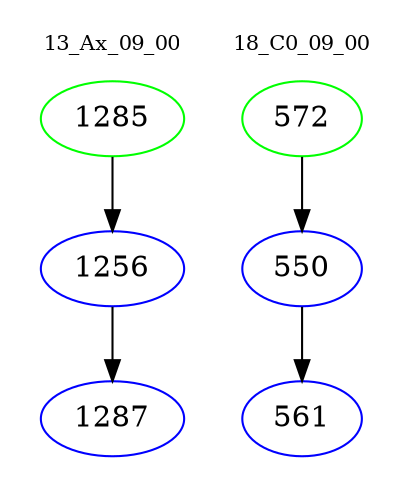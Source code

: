 digraph{
subgraph cluster_0 {
color = white
label = "13_Ax_09_00";
fontsize=10;
T0_1285 [label="1285", color="green"]
T0_1285 -> T0_1256 [color="black"]
T0_1256 [label="1256", color="blue"]
T0_1256 -> T0_1287 [color="black"]
T0_1287 [label="1287", color="blue"]
}
subgraph cluster_1 {
color = white
label = "18_C0_09_00";
fontsize=10;
T1_572 [label="572", color="green"]
T1_572 -> T1_550 [color="black"]
T1_550 [label="550", color="blue"]
T1_550 -> T1_561 [color="black"]
T1_561 [label="561", color="blue"]
}
}
